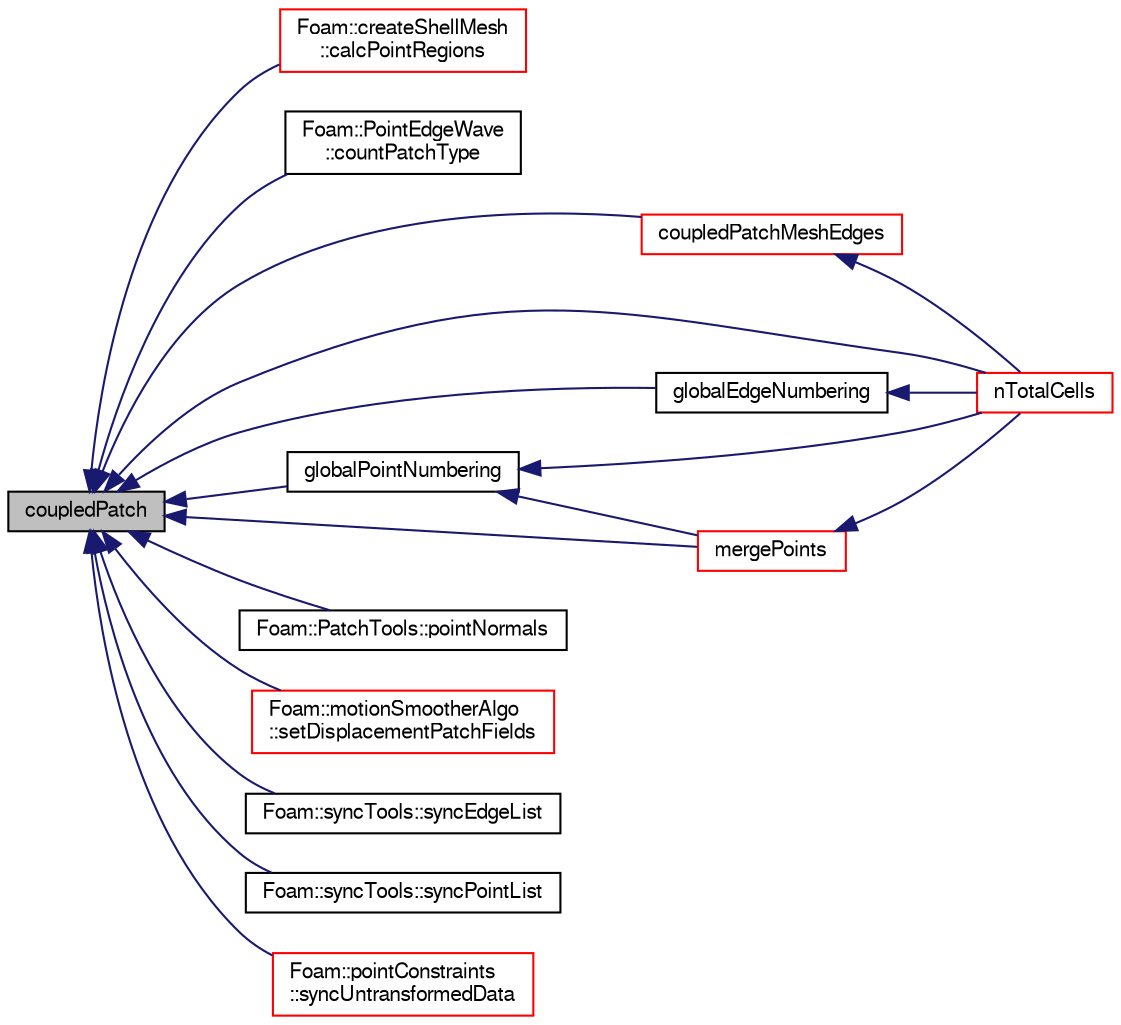 digraph "coupledPatch"
{
  bgcolor="transparent";
  edge [fontname="FreeSans",fontsize="10",labelfontname="FreeSans",labelfontsize="10"];
  node [fontname="FreeSans",fontsize="10",shape=record];
  rankdir="LR";
  Node1707 [label="coupledPatch",height=0.2,width=0.4,color="black", fillcolor="grey75", style="filled", fontcolor="black"];
  Node1707 -> Node1708 [dir="back",color="midnightblue",fontsize="10",style="solid",fontname="FreeSans"];
  Node1708 [label="Foam::createShellMesh\l::calcPointRegions",height=0.2,width=0.4,color="red",URL="$a21442.html#abd09fd2558d9fc41e9a503ce2976fe5f",tooltip="Helper: calculate point regions. The point region is the. "];
  Node1707 -> Node1713 [dir="back",color="midnightblue",fontsize="10",style="solid",fontname="FreeSans"];
  Node1713 [label="Foam::PointEdgeWave\l::countPatchType",height=0.2,width=0.4,color="black",URL="$a24858.html#a774d50194a0ab5809347d4eb20808ff6"];
  Node1707 -> Node1714 [dir="back",color="midnightblue",fontsize="10",style="solid",fontname="FreeSans"];
  Node1714 [label="coupledPatchMeshEdges",height=0.2,width=0.4,color="red",URL="$a27334.html#aa00f3e08eda303a5809080b2474441b3",tooltip="Return map from coupledPatch edges to mesh edges. "];
  Node1714 -> Node1716 [dir="back",color="midnightblue",fontsize="10",style="solid",fontname="FreeSans"];
  Node1716 [label="nTotalCells",height=0.2,width=0.4,color="red",URL="$a27334.html#af5f312e4d0bc5cbcc088e7c247d3a97a",tooltip="Return total number of cells in decomposed mesh. "];
  Node1707 -> Node1788 [dir="back",color="midnightblue",fontsize="10",style="solid",fontname="FreeSans"];
  Node1788 [label="globalEdgeNumbering",height=0.2,width=0.4,color="black",URL="$a27334.html#abfc1c298f80f197e2909adde46222158"];
  Node1788 -> Node1716 [dir="back",color="midnightblue",fontsize="10",style="solid",fontname="FreeSans"];
  Node1707 -> Node1789 [dir="back",color="midnightblue",fontsize="10",style="solid",fontname="FreeSans"];
  Node1789 [label="globalPointNumbering",height=0.2,width=0.4,color="black",URL="$a27334.html#aff6f4a945b599a2e788f4bd96075ffc6",tooltip="Numbering of coupled points is according to coupledPatch. "];
  Node1789 -> Node1790 [dir="back",color="midnightblue",fontsize="10",style="solid",fontname="FreeSans"];
  Node1790 [label="mergePoints",height=0.2,width=0.4,color="red",URL="$a27334.html#aa4df94c65c44d0e38bcd229cd913f042",tooltip="Helper for merging (collocated!) mesh point data. "];
  Node1790 -> Node1716 [dir="back",color="midnightblue",fontsize="10",style="solid",fontname="FreeSans"];
  Node1789 -> Node1716 [dir="back",color="midnightblue",fontsize="10",style="solid",fontname="FreeSans"];
  Node1707 -> Node1790 [dir="back",color="midnightblue",fontsize="10",style="solid",fontname="FreeSans"];
  Node1707 -> Node1716 [dir="back",color="midnightblue",fontsize="10",style="solid",fontname="FreeSans"];
  Node1707 -> Node1804 [dir="back",color="midnightblue",fontsize="10",style="solid",fontname="FreeSans"];
  Node1804 [label="Foam::PatchTools::pointNormals",height=0.2,width=0.4,color="black",URL="$a27526.html#ab60186b13b96788288ecfa924a6950d2"];
  Node1707 -> Node1805 [dir="back",color="midnightblue",fontsize="10",style="solid",fontname="FreeSans"];
  Node1805 [label="Foam::motionSmootherAlgo\l::setDisplacementPatchFields",height=0.2,width=0.4,color="red",URL="$a21550.html#a1117a26b03c2fa65a7065fe94f32757c",tooltip="Set patch fields on displacement to be consistent with. "];
  Node1707 -> Node1739 [dir="back",color="midnightblue",fontsize="10",style="solid",fontname="FreeSans"];
  Node1739 [label="Foam::syncTools::syncEdgeList",height=0.2,width=0.4,color="black",URL="$a27502.html#a86e90a506551c4d498997468519bdbb6",tooltip="Synchronize values on selected mesh edges. "];
  Node1707 -> Node1787 [dir="back",color="midnightblue",fontsize="10",style="solid",fontname="FreeSans"];
  Node1787 [label="Foam::syncTools::syncPointList",height=0.2,width=0.4,color="black",URL="$a27502.html#a334197e1b70d6e0b87da5cb827940dd4",tooltip="Synchronize values on selected mesh points. "];
  Node1707 -> Node1793 [dir="back",color="midnightblue",fontsize="10",style="solid",fontname="FreeSans"];
  Node1793 [label="Foam::pointConstraints\l::syncUntransformedData",height=0.2,width=0.4,color="red",URL="$a23282.html#a60a2f4543c7dc5c768bd06768d7004c6",tooltip="Helper: sync data on collocated points only. "];
}
